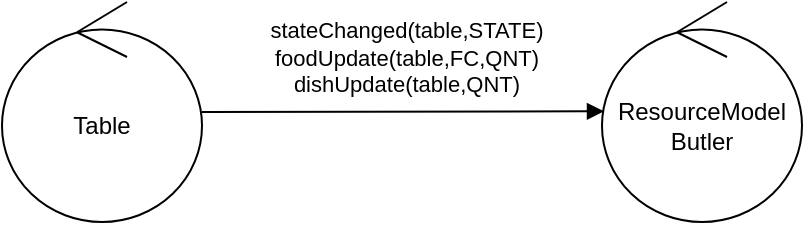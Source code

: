 <mxfile version="11.3.0" type="device" pages="1"><diagram id="JYTyOHGOhtkRoVSDCIXd" name="Page-1"><mxGraphModel dx="854" dy="504" grid="1" gridSize="10" guides="1" tooltips="1" connect="1" arrows="1" fold="1" page="1" pageScale="1" pageWidth="827" pageHeight="1169" math="0" shadow="0"><root><mxCell id="0"/><mxCell id="1" parent="0"/><mxCell id="s0b9L_krxAx5MLCL9W3s-25" value="Table" style="ellipse;shape=umlControl;whiteSpace=wrap;html=1;" parent="1" vertex="1"><mxGeometry x="210" y="330" width="100" height="110" as="geometry"/></mxCell><mxCell id="s0b9L_krxAx5MLCL9W3s-26" value="ResourceModel&lt;br&gt;Butler" style="ellipse;shape=umlControl;whiteSpace=wrap;html=1;" parent="1" vertex="1"><mxGeometry x="510" y="330" width="100" height="110" as="geometry"/></mxCell><mxCell id="s0b9L_krxAx5MLCL9W3s-27" value="stateChanged(table,STATE)&lt;br&gt;foodUpdate(table,FC,QNT)&lt;br&gt;dishUpdate(table,QNT)" style="html=1;verticalAlign=bottom;endArrow=block;entryX=0.01;entryY=0.497;entryDx=0;entryDy=0;entryPerimeter=0;" parent="1" source="s0b9L_krxAx5MLCL9W3s-25" target="s0b9L_krxAx5MLCL9W3s-26" edge="1"><mxGeometry x="0.015" y="5" width="80" relative="1" as="geometry"><mxPoint x="310" y="385" as="sourcePoint"/><mxPoint x="390" y="385" as="targetPoint"/><mxPoint as="offset"/></mxGeometry></mxCell></root></mxGraphModel></diagram></mxfile>